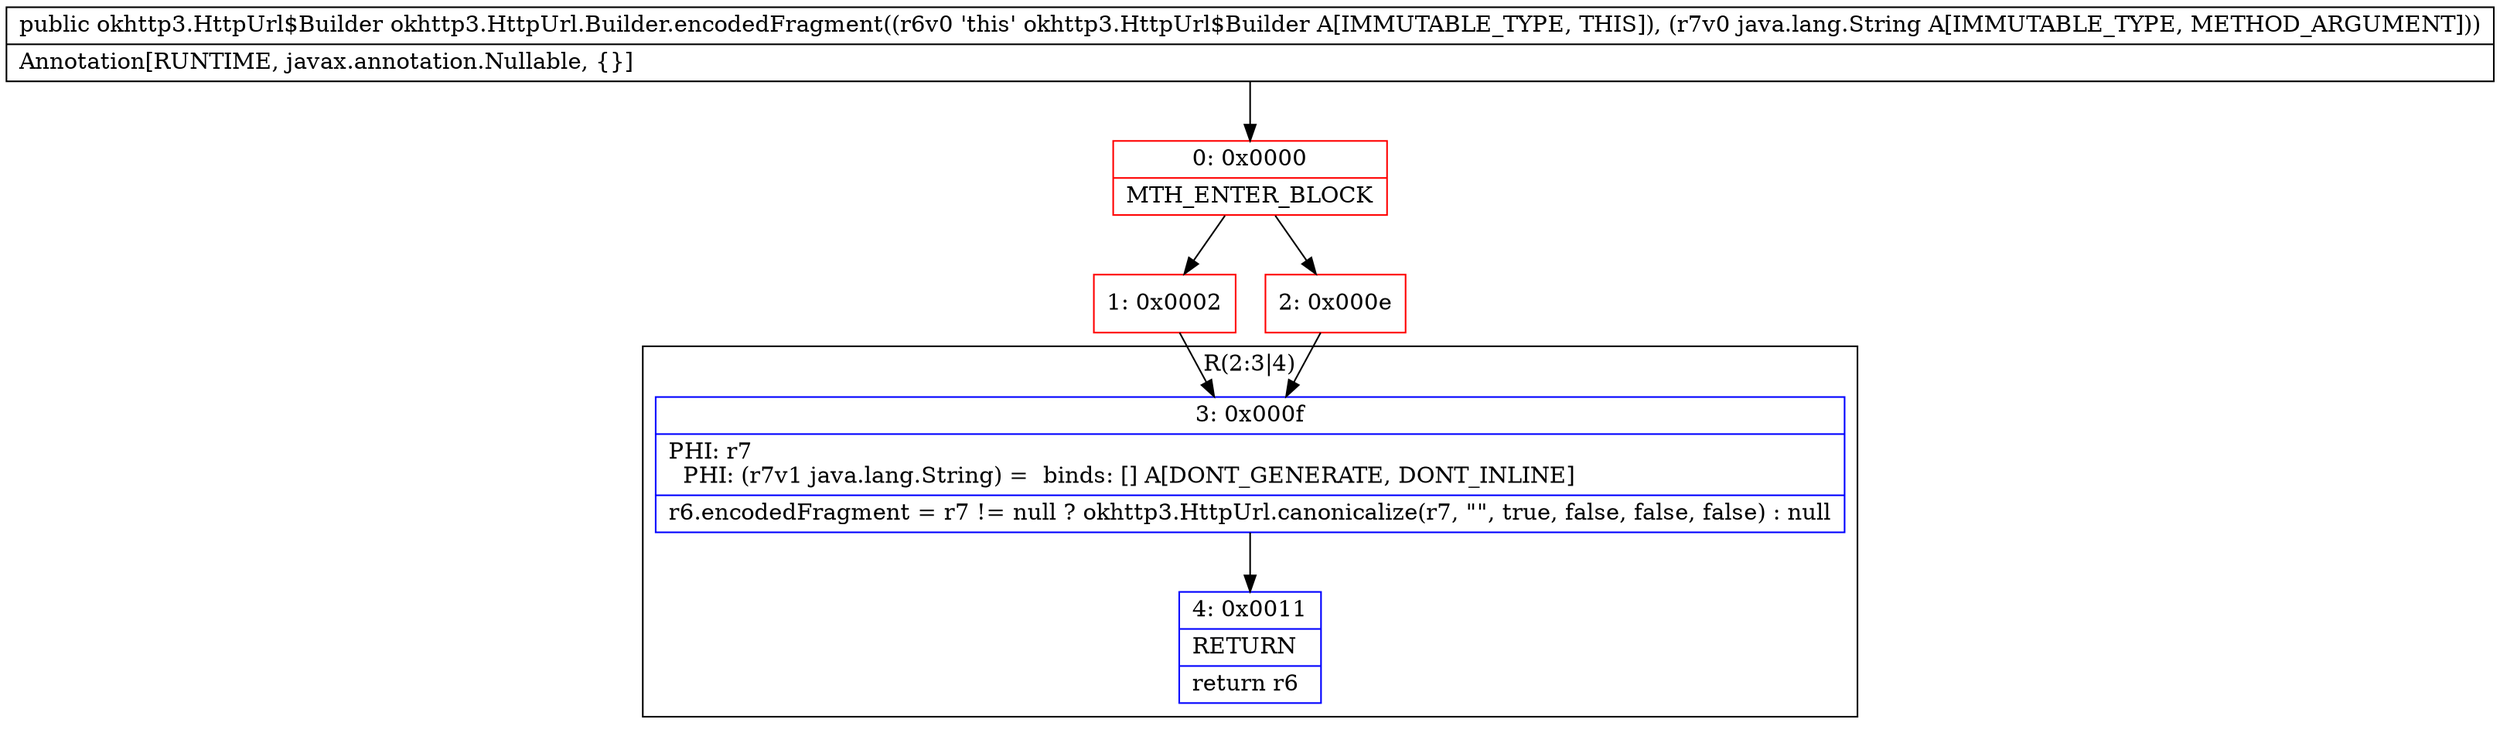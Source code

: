 digraph "CFG forokhttp3.HttpUrl.Builder.encodedFragment(Ljava\/lang\/String;)Lokhttp3\/HttpUrl$Builder;" {
subgraph cluster_Region_91284875 {
label = "R(2:3|4)";
node [shape=record,color=blue];
Node_3 [shape=record,label="{3\:\ 0x000f|PHI: r7 \l  PHI: (r7v1 java.lang.String) =  binds: [] A[DONT_GENERATE, DONT_INLINE]\l|r6.encodedFragment = r7 != null ? okhttp3.HttpUrl.canonicalize(r7, \"\", true, false, false, false) : null\l}"];
Node_4 [shape=record,label="{4\:\ 0x0011|RETURN\l|return r6\l}"];
}
Node_0 [shape=record,color=red,label="{0\:\ 0x0000|MTH_ENTER_BLOCK\l}"];
Node_1 [shape=record,color=red,label="{1\:\ 0x0002}"];
Node_2 [shape=record,color=red,label="{2\:\ 0x000e}"];
MethodNode[shape=record,label="{public okhttp3.HttpUrl$Builder okhttp3.HttpUrl.Builder.encodedFragment((r6v0 'this' okhttp3.HttpUrl$Builder A[IMMUTABLE_TYPE, THIS]), (r7v0 java.lang.String A[IMMUTABLE_TYPE, METHOD_ARGUMENT]))  | Annotation[RUNTIME, javax.annotation.Nullable, \{\}]\l}"];
MethodNode -> Node_0;
Node_3 -> Node_4;
Node_0 -> Node_1;
Node_0 -> Node_2;
Node_1 -> Node_3;
Node_2 -> Node_3;
}

